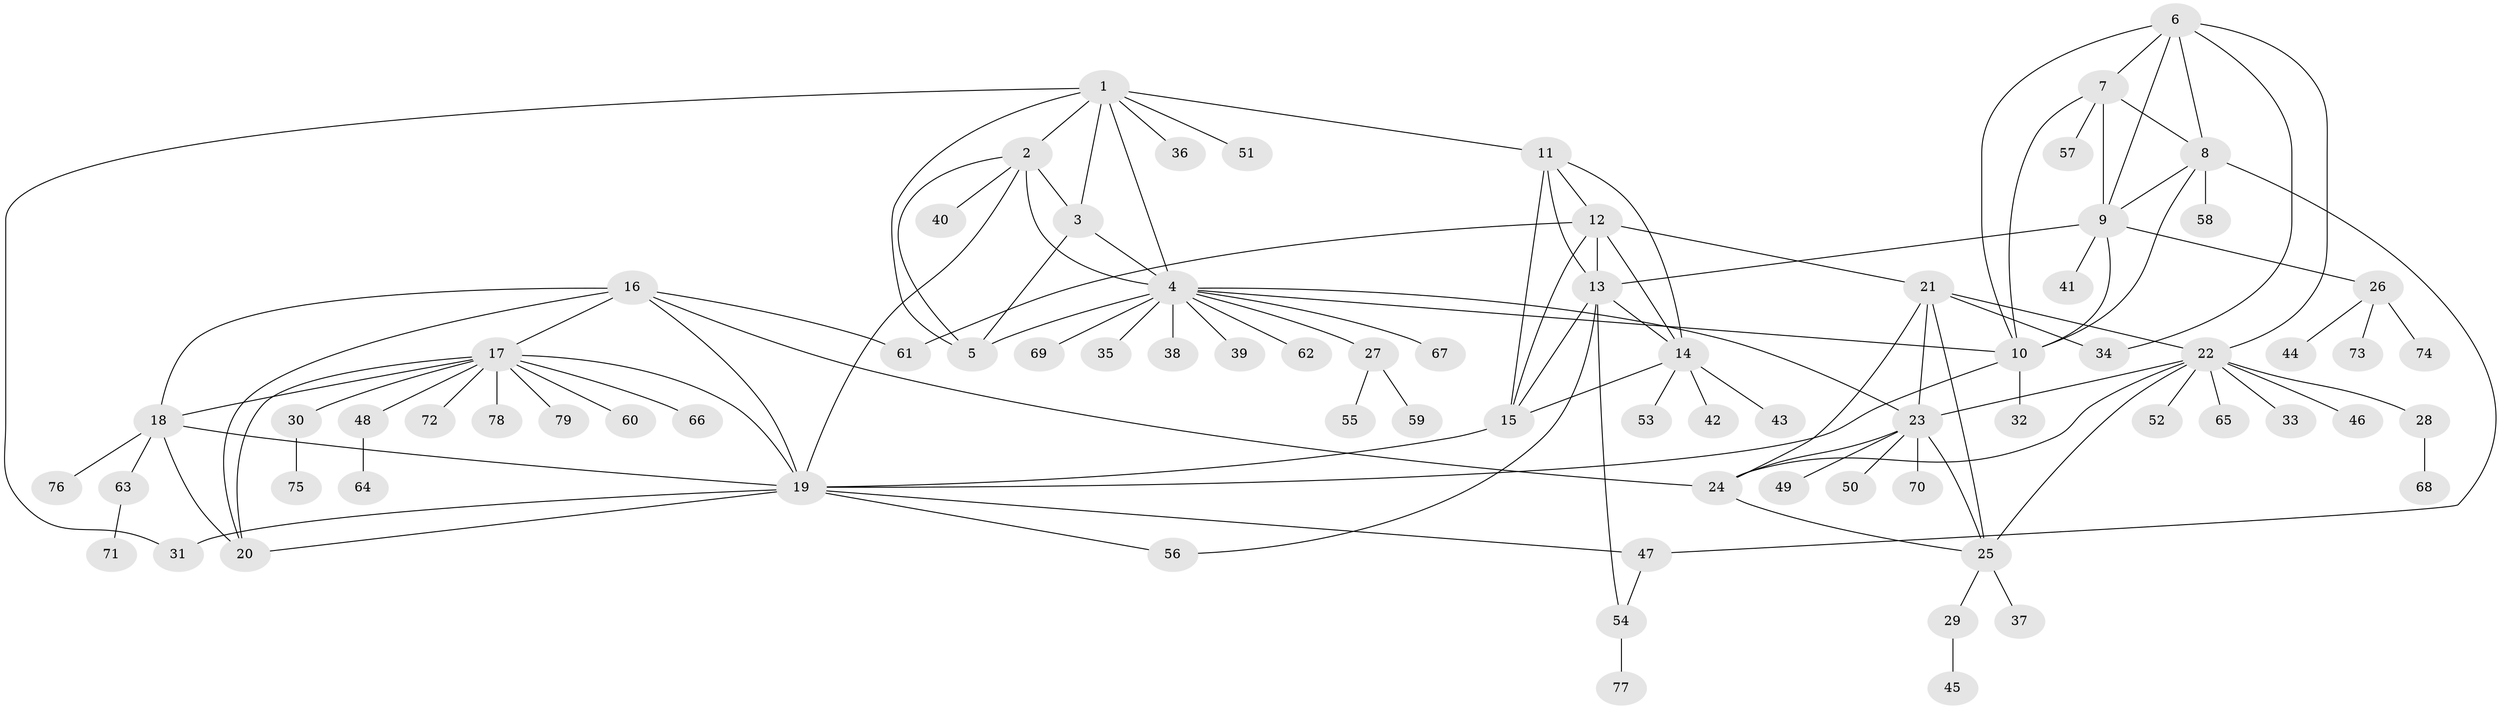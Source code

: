 // original degree distribution, {9: 0.018018018018018018, 7: 0.05405405405405406, 14: 0.009009009009009009, 4: 0.018018018018018018, 6: 0.036036036036036036, 8: 0.036036036036036036, 5: 0.04504504504504504, 12: 0.009009009009009009, 10: 0.009009009009009009, 11: 0.009009009009009009, 3: 0.07207207207207207, 1: 0.6126126126126126, 2: 0.07207207207207207}
// Generated by graph-tools (version 1.1) at 2025/52/03/04/25 22:52:37]
// undirected, 79 vertices, 120 edges
graph export_dot {
  node [color=gray90,style=filled];
  1;
  2;
  3;
  4;
  5;
  6;
  7;
  8;
  9;
  10;
  11;
  12;
  13;
  14;
  15;
  16;
  17;
  18;
  19;
  20;
  21;
  22;
  23;
  24;
  25;
  26;
  27;
  28;
  29;
  30;
  31;
  32;
  33;
  34;
  35;
  36;
  37;
  38;
  39;
  40;
  41;
  42;
  43;
  44;
  45;
  46;
  47;
  48;
  49;
  50;
  51;
  52;
  53;
  54;
  55;
  56;
  57;
  58;
  59;
  60;
  61;
  62;
  63;
  64;
  65;
  66;
  67;
  68;
  69;
  70;
  71;
  72;
  73;
  74;
  75;
  76;
  77;
  78;
  79;
  1 -- 2 [weight=1.0];
  1 -- 3 [weight=1.0];
  1 -- 4 [weight=1.0];
  1 -- 5 [weight=1.0];
  1 -- 11 [weight=1.0];
  1 -- 31 [weight=1.0];
  1 -- 36 [weight=1.0];
  1 -- 51 [weight=1.0];
  2 -- 3 [weight=1.0];
  2 -- 4 [weight=1.0];
  2 -- 5 [weight=1.0];
  2 -- 19 [weight=1.0];
  2 -- 40 [weight=1.0];
  3 -- 4 [weight=1.0];
  3 -- 5 [weight=3.0];
  4 -- 5 [weight=1.0];
  4 -- 10 [weight=1.0];
  4 -- 23 [weight=1.0];
  4 -- 27 [weight=1.0];
  4 -- 35 [weight=1.0];
  4 -- 38 [weight=1.0];
  4 -- 39 [weight=1.0];
  4 -- 62 [weight=1.0];
  4 -- 67 [weight=1.0];
  4 -- 69 [weight=1.0];
  6 -- 7 [weight=1.0];
  6 -- 8 [weight=1.0];
  6 -- 9 [weight=1.0];
  6 -- 10 [weight=1.0];
  6 -- 22 [weight=1.0];
  6 -- 34 [weight=1.0];
  7 -- 8 [weight=1.0];
  7 -- 9 [weight=1.0];
  7 -- 10 [weight=1.0];
  7 -- 57 [weight=1.0];
  8 -- 9 [weight=1.0];
  8 -- 10 [weight=1.0];
  8 -- 47 [weight=1.0];
  8 -- 58 [weight=1.0];
  9 -- 10 [weight=1.0];
  9 -- 13 [weight=1.0];
  9 -- 26 [weight=1.0];
  9 -- 41 [weight=1.0];
  10 -- 19 [weight=1.0];
  10 -- 32 [weight=1.0];
  11 -- 12 [weight=1.0];
  11 -- 13 [weight=1.0];
  11 -- 14 [weight=1.0];
  11 -- 15 [weight=1.0];
  12 -- 13 [weight=1.0];
  12 -- 14 [weight=1.0];
  12 -- 15 [weight=1.0];
  12 -- 21 [weight=1.0];
  12 -- 61 [weight=1.0];
  13 -- 14 [weight=1.0];
  13 -- 15 [weight=1.0];
  13 -- 54 [weight=1.0];
  13 -- 56 [weight=1.0];
  14 -- 15 [weight=1.0];
  14 -- 42 [weight=1.0];
  14 -- 43 [weight=1.0];
  14 -- 53 [weight=1.0];
  15 -- 19 [weight=1.0];
  16 -- 17 [weight=1.0];
  16 -- 18 [weight=1.0];
  16 -- 19 [weight=1.0];
  16 -- 20 [weight=1.0];
  16 -- 24 [weight=1.0];
  16 -- 61 [weight=1.0];
  17 -- 18 [weight=1.0];
  17 -- 19 [weight=1.0];
  17 -- 20 [weight=1.0];
  17 -- 30 [weight=1.0];
  17 -- 48 [weight=1.0];
  17 -- 60 [weight=1.0];
  17 -- 66 [weight=1.0];
  17 -- 72 [weight=1.0];
  17 -- 78 [weight=1.0];
  17 -- 79 [weight=1.0];
  18 -- 19 [weight=1.0];
  18 -- 20 [weight=1.0];
  18 -- 63 [weight=1.0];
  18 -- 76 [weight=1.0];
  19 -- 20 [weight=1.0];
  19 -- 31 [weight=1.0];
  19 -- 47 [weight=1.0];
  19 -- 56 [weight=1.0];
  21 -- 22 [weight=1.0];
  21 -- 23 [weight=1.0];
  21 -- 24 [weight=1.0];
  21 -- 25 [weight=1.0];
  21 -- 34 [weight=1.0];
  22 -- 23 [weight=1.0];
  22 -- 24 [weight=1.0];
  22 -- 25 [weight=1.0];
  22 -- 28 [weight=1.0];
  22 -- 33 [weight=1.0];
  22 -- 46 [weight=1.0];
  22 -- 52 [weight=1.0];
  22 -- 65 [weight=1.0];
  23 -- 24 [weight=1.0];
  23 -- 25 [weight=1.0];
  23 -- 49 [weight=1.0];
  23 -- 50 [weight=1.0];
  23 -- 70 [weight=1.0];
  24 -- 25 [weight=1.0];
  25 -- 29 [weight=1.0];
  25 -- 37 [weight=1.0];
  26 -- 44 [weight=1.0];
  26 -- 73 [weight=1.0];
  26 -- 74 [weight=1.0];
  27 -- 55 [weight=1.0];
  27 -- 59 [weight=1.0];
  28 -- 68 [weight=1.0];
  29 -- 45 [weight=1.0];
  30 -- 75 [weight=1.0];
  47 -- 54 [weight=1.0];
  48 -- 64 [weight=1.0];
  54 -- 77 [weight=1.0];
  63 -- 71 [weight=1.0];
}
